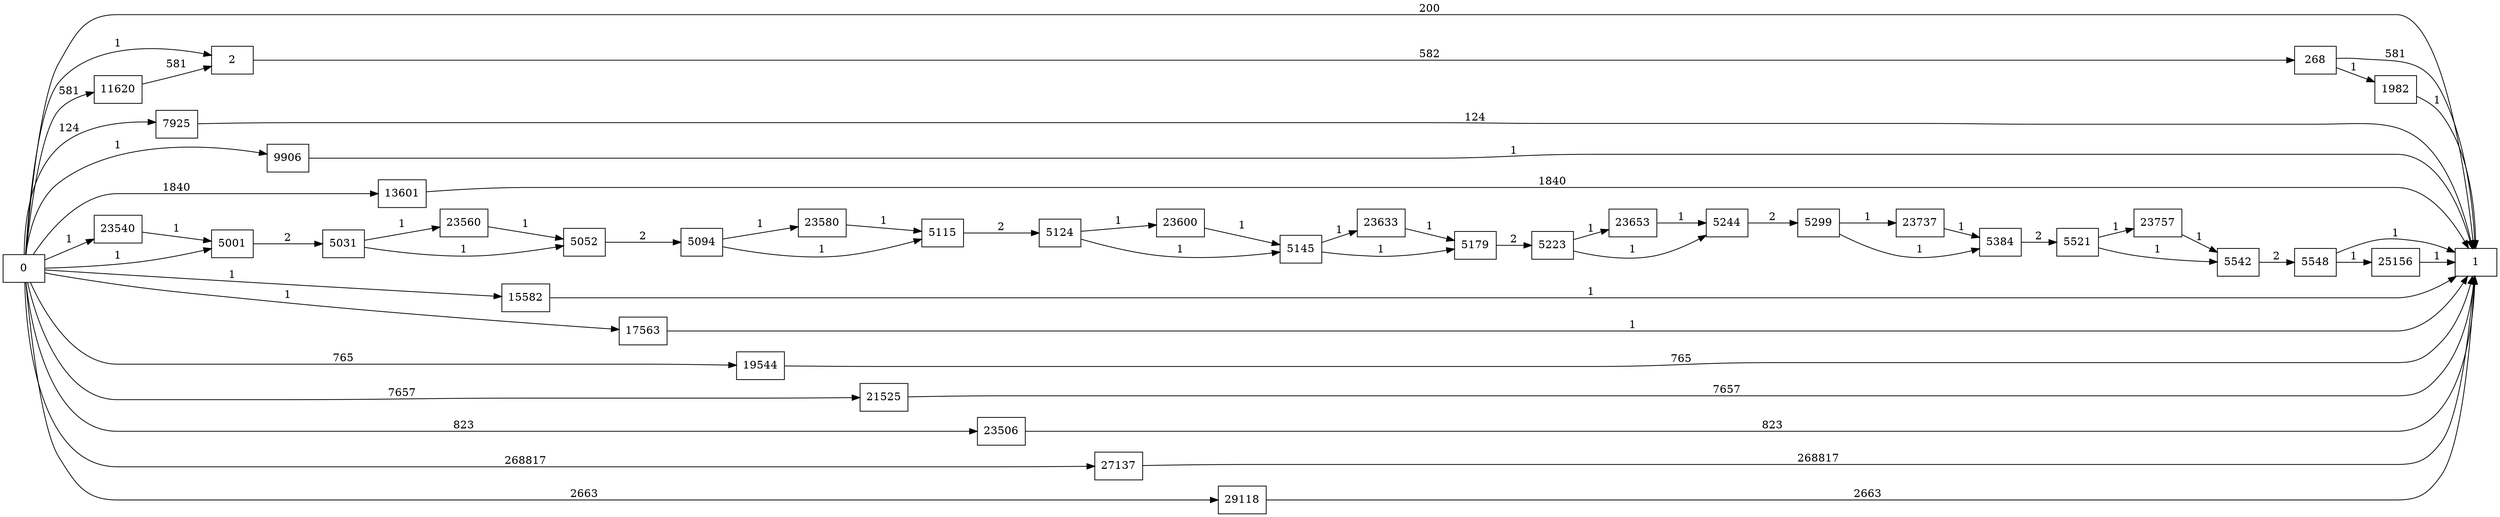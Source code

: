 digraph {
	graph [rankdir=LR]
	node [shape=rectangle]
	2 -> 268 [label=582]
	268 -> 1 [label=581]
	268 -> 1982 [label=1]
	1982 -> 1 [label=1]
	5001 -> 5031 [label=2]
	5031 -> 5052 [label=1]
	5031 -> 23560 [label=1]
	5052 -> 5094 [label=2]
	5094 -> 5115 [label=1]
	5094 -> 23580 [label=1]
	5115 -> 5124 [label=2]
	5124 -> 5145 [label=1]
	5124 -> 23600 [label=1]
	5145 -> 5179 [label=1]
	5145 -> 23633 [label=1]
	5179 -> 5223 [label=2]
	5223 -> 5244 [label=1]
	5223 -> 23653 [label=1]
	5244 -> 5299 [label=2]
	5299 -> 5384 [label=1]
	5299 -> 23737 [label=1]
	5384 -> 5521 [label=2]
	5521 -> 5542 [label=1]
	5521 -> 23757 [label=1]
	5542 -> 5548 [label=2]
	5548 -> 1 [label=1]
	5548 -> 25156 [label=1]
	7925 -> 1 [label=124]
	9906 -> 1 [label=1]
	11620 -> 2 [label=581]
	13601 -> 1 [label=1840]
	15582 -> 1 [label=1]
	17563 -> 1 [label=1]
	19544 -> 1 [label=765]
	21525 -> 1 [label=7657]
	23506 -> 1 [label=823]
	23540 -> 5001 [label=1]
	23560 -> 5052 [label=1]
	23580 -> 5115 [label=1]
	23600 -> 5145 [label=1]
	23633 -> 5179 [label=1]
	23653 -> 5244 [label=1]
	23737 -> 5384 [label=1]
	23757 -> 5542 [label=1]
	25156 -> 1 [label=1]
	27137 -> 1 [label=268817]
	29118 -> 1 [label=2663]
	0 -> 2 [label=1]
	0 -> 1 [label=200]
	0 -> 5001 [label=1]
	0 -> 7925 [label=124]
	0 -> 9906 [label=1]
	0 -> 11620 [label=581]
	0 -> 13601 [label=1840]
	0 -> 15582 [label=1]
	0 -> 17563 [label=1]
	0 -> 19544 [label=765]
	0 -> 21525 [label=7657]
	0 -> 23506 [label=823]
	0 -> 23540 [label=1]
	0 -> 27137 [label=268817]
	0 -> 29118 [label=2663]
}
